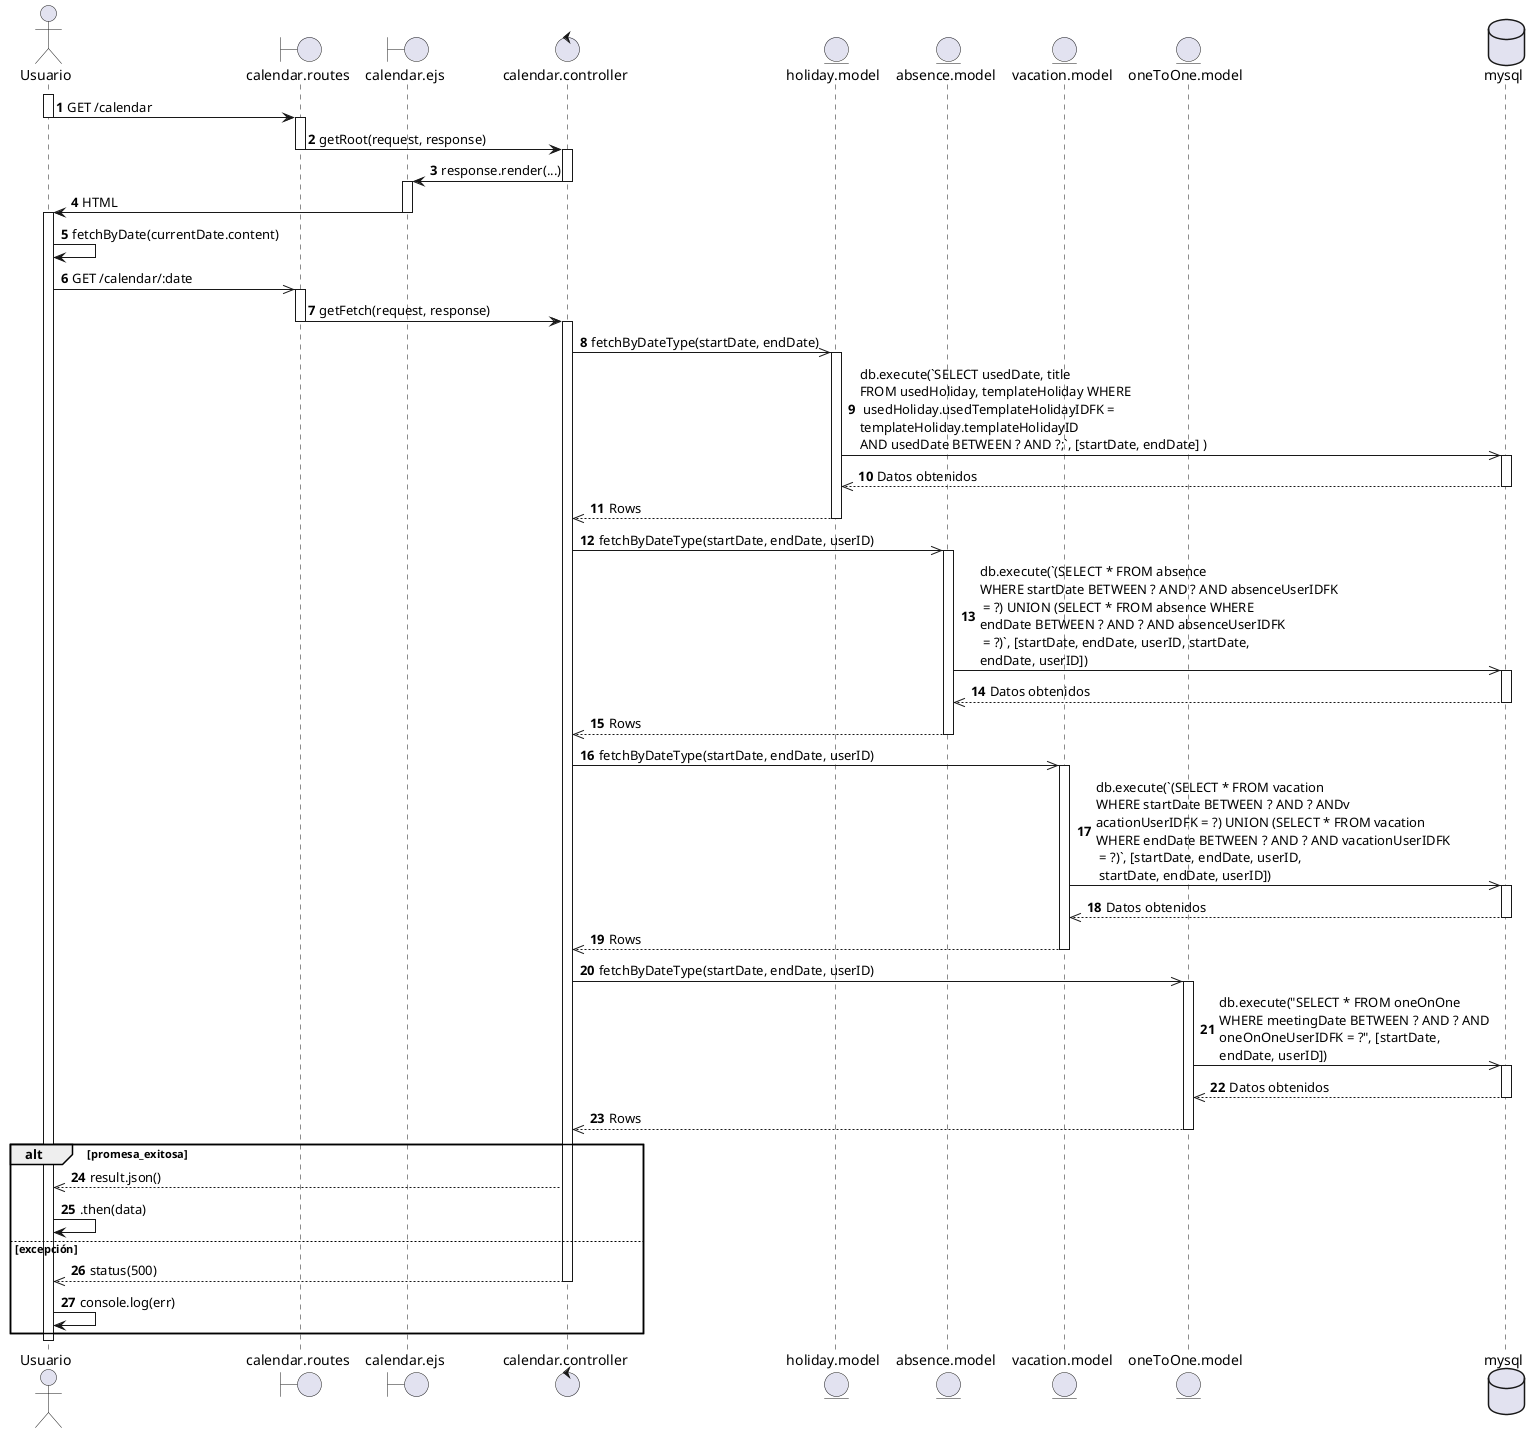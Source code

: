 @startuml
actor Usuario
boundary "calendar.routes" as Routes
boundary "calendar.ejs" as Ejs
control "calendar.controller" as Controller
entity "holiday.model" as Holiday
entity "absence.model" as Absence
entity "vacation.model" as Vacation
entity "oneToOne.model" as OneToOne
database "mysql" as MySQL

autonumber

activate Usuario
Usuario -> Routes: GET /calendar
deactivate Usuario

activate Routes
Routes -> Controller: getRoot(request, response)
deactivate Routes

activate Controller
Controller -> Ejs: response.render(...)
deactivate Controller

activate Ejs
Ejs -> Usuario: HTML
deactivate Ejs
activate Usuario

Usuario -> Usuario: fetchByDate(currentDate.content)

Usuario ->> Routes: GET /calendar/:date
activate Routes

Routes -> Controller: getFetch(request, response)
deactivate Routes

activate Controller
Controller ->> Holiday: fetchByDateType(startDate, endDate)
activate Holiday
Holiday ->> MySQL: db.execute(`SELECT usedDate, title\nFROM usedHoliday, templateHoliday WHERE \n usedHoliday.usedTemplateHolidayIDFK =\ntemplateHoliday.templateHolidayID\nAND usedDate BETWEEN ? AND ?;`, [startDate, endDate] )
activate MySQL
MySQL -->> Holiday: Datos obtenidos
deactivate MySQL
Holiday -->> Controller: Rows
deactivate Holiday

Controller ->> Absence: fetchByDateType(startDate, endDate, userID)
activate Absence
Absence ->> MySQL: db.execute(`(SELECT * FROM absence \nWHERE startDate BETWEEN ? AND ? AND absenceUserIDFK\n = ?) UNION (SELECT * FROM absence WHERE\nendDate BETWEEN ? AND ? AND absenceUserIDFK \n = ?)`, [startDate, endDate, userID, startDate,\nendDate, userID])
activate MySQL
MySQL -->> Absence: Datos obtenidos
deactivate MySQL
Absence -->> Controller: Rows
deactivate Absence

Controller ->> Vacation: fetchByDateType(startDate, endDate, userID)
activate Vacation
Vacation ->> MySQL: db.execute(`(SELECT * FROM vacation\nWHERE startDate BETWEEN ? AND ? ANDv\nacationUserIDFK = ?) UNION (SELECT * FROM vacation\nWHERE endDate BETWEEN ? AND ? AND vacationUserIDFK\n = ?)`, [startDate, endDate, userID, \n startDate, endDate, userID])
activate MySQL
MySQL -->> Vacation: Datos obtenidos
deactivate MySQL
Vacation -->> Controller: Rows
deactivate Vacation

Controller ->> OneToOne: fetchByDateType(startDate, endDate, userID)
activate OneToOne
OneToOne ->> MySQL: db.execute("SELECT * FROM oneOnOne\nWHERE meetingDate BETWEEN ? AND ? AND\noneOnOneUserIDFK = ?", [startDate,\nendDate, userID])
activate MySQL
MySQL -->> OneToOne: Datos obtenidos
deactivate MySQL
OneToOne -->> Controller: Rows

deactivate OneToOne

alt promesa_exitosa

Controller -->> Usuario: result.json()

Usuario -> Usuario: .then(data)

else excepción

Controller -->> Usuario: status(500)
deactivate Controller
Usuario -> Usuario: console.log(err)


end

deactivate Usuario

@enduml